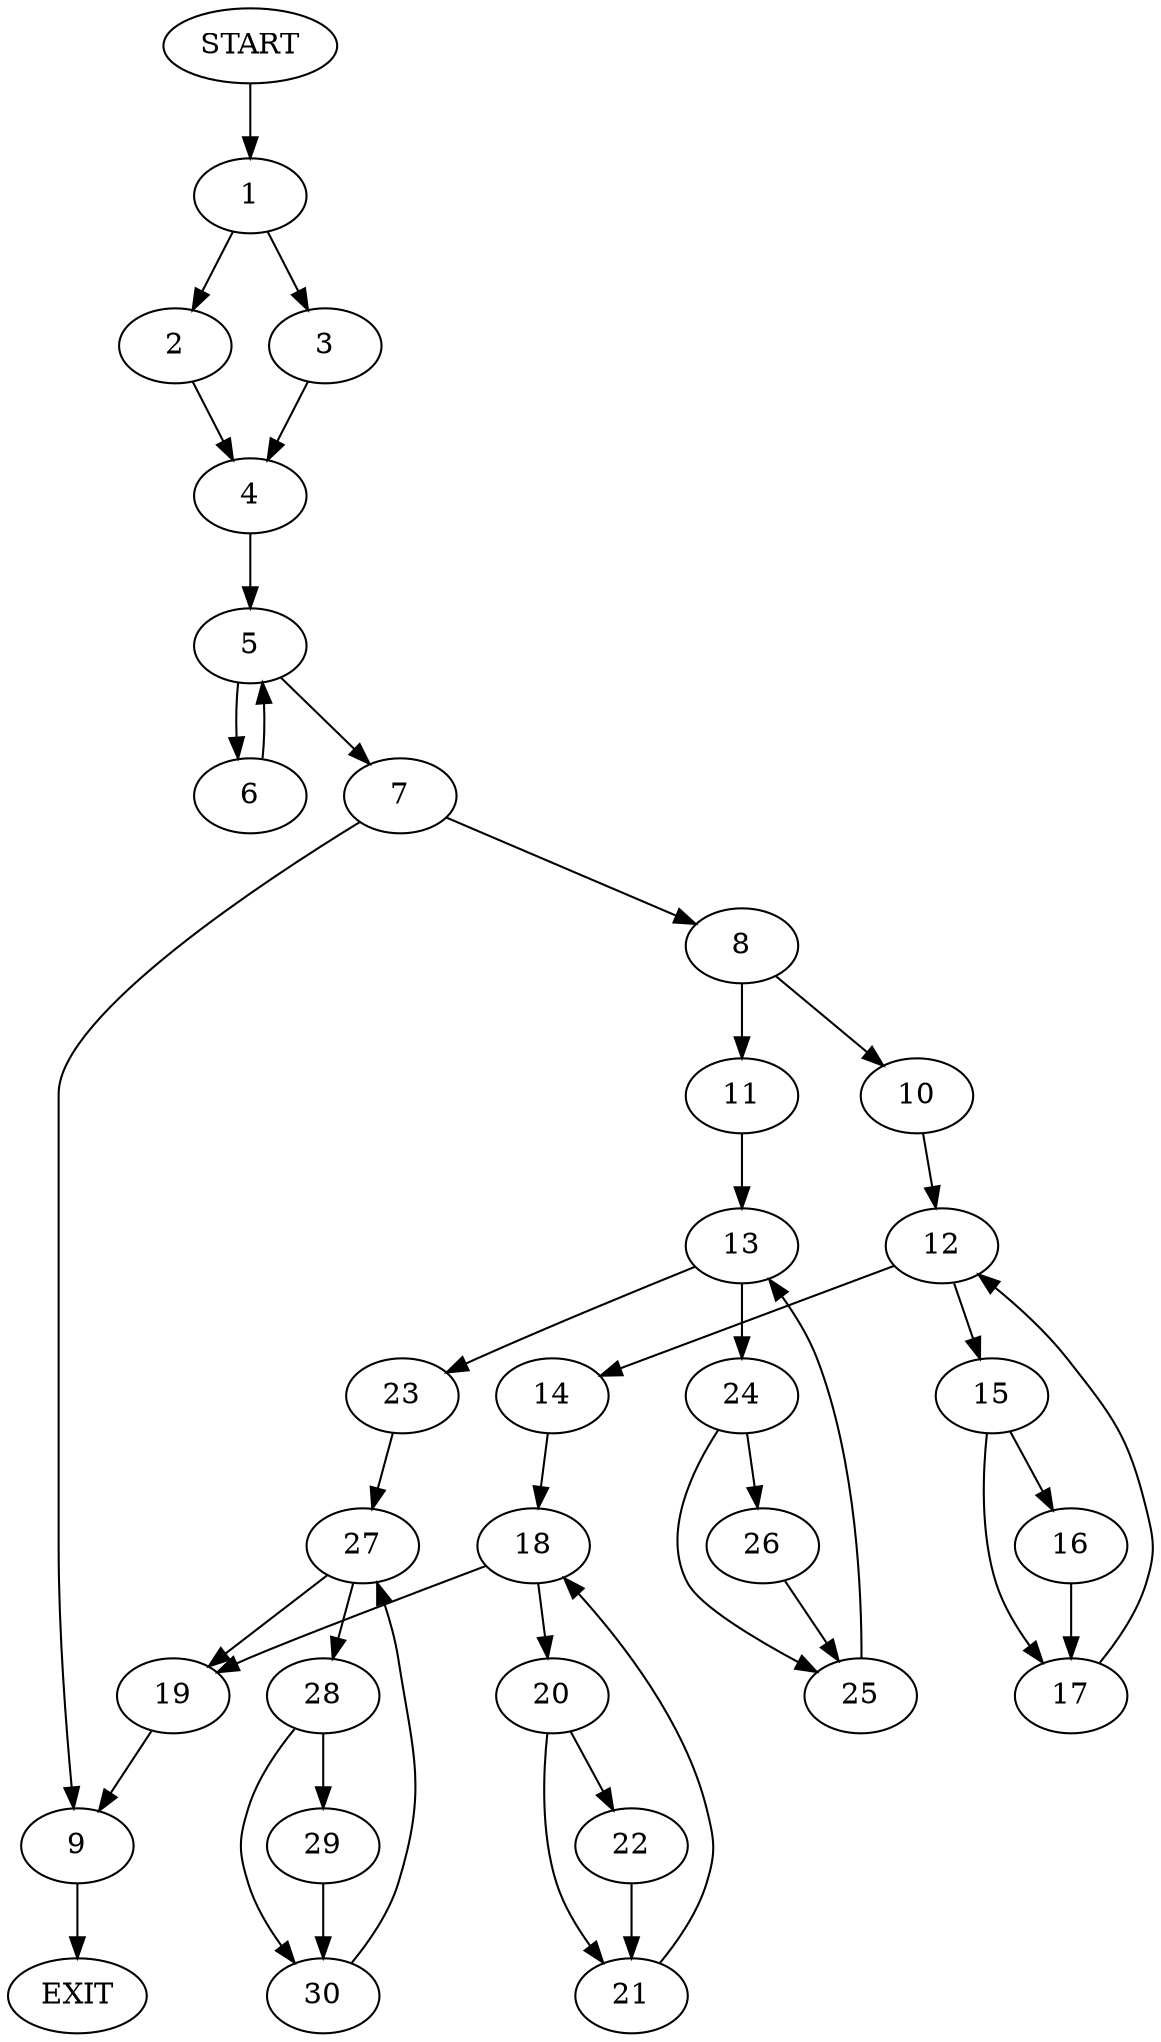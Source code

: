 digraph {
0 [label="START"]
31 [label="EXIT"]
0 -> 1
1 -> 2
1 -> 3
2 -> 4
3 -> 4
4 -> 5
5 -> 6
5 -> 7
6 -> 5
7 -> 8
7 -> 9
9 -> 31
8 -> 10
8 -> 11
10 -> 12
11 -> 13
12 -> 14
12 -> 15
15 -> 16
15 -> 17
14 -> 18
16 -> 17
17 -> 12
18 -> 19
18 -> 20
19 -> 9
20 -> 21
20 -> 22
22 -> 21
21 -> 18
13 -> 23
13 -> 24
24 -> 25
24 -> 26
23 -> 27
26 -> 25
25 -> 13
27 -> 28
27 -> 19
28 -> 29
28 -> 30
30 -> 27
29 -> 30
}
